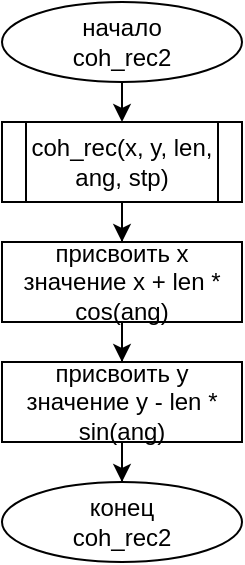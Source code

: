 <mxfile version="23.0.2" type="device">
  <diagram name="Страница — 1" id="xSi8o_CEGFzIxMCwnUtp">
    <mxGraphModel dx="1034" dy="557" grid="1" gridSize="10" guides="1" tooltips="1" connect="1" arrows="1" fold="1" page="1" pageScale="1" pageWidth="827" pageHeight="1169" math="0" shadow="0">
      <root>
        <mxCell id="0" />
        <mxCell id="1" parent="0" />
        <mxCell id="EvMY020I_bXEkGCb4IyW-5" value="" style="edgeStyle=orthogonalEdgeStyle;rounded=0;orthogonalLoop=1;jettySize=auto;html=1;" parent="1" source="EvMY020I_bXEkGCb4IyW-1" edge="1">
          <mxGeometry relative="1" as="geometry">
            <mxPoint x="420" y="300" as="targetPoint" />
          </mxGeometry>
        </mxCell>
        <mxCell id="EvMY020I_bXEkGCb4IyW-1" value="начало&lt;br&gt;coh_rec2" style="ellipse;whiteSpace=wrap;html=1;" parent="1" vertex="1">
          <mxGeometry x="360" y="240" width="120" height="40" as="geometry" />
        </mxCell>
        <mxCell id="EvMY020I_bXEkGCb4IyW-19" value="конец &lt;br&gt;coh_rec2" style="ellipse;whiteSpace=wrap;html=1;" parent="1" vertex="1">
          <mxGeometry x="360" y="480" width="120" height="40" as="geometry" />
        </mxCell>
        <mxCell id="EvMY020I_bXEkGCb4IyW-27" value="" style="edgeStyle=orthogonalEdgeStyle;rounded=0;orthogonalLoop=1;jettySize=auto;html=1;" parent="1" source="EvMY020I_bXEkGCb4IyW-23" target="EvMY020I_bXEkGCb4IyW-26" edge="1">
          <mxGeometry relative="1" as="geometry" />
        </mxCell>
        <mxCell id="EvMY020I_bXEkGCb4IyW-23" value="coh_rec(x, y, len, ang, stp)" style="shape=process;whiteSpace=wrap;html=1;backgroundOutline=1;" parent="1" vertex="1">
          <mxGeometry x="360" y="300" width="120" height="40" as="geometry" />
        </mxCell>
        <mxCell id="EvMY020I_bXEkGCb4IyW-29" value="" style="edgeStyle=orthogonalEdgeStyle;rounded=0;orthogonalLoop=1;jettySize=auto;html=1;" parent="1" source="EvMY020I_bXEkGCb4IyW-26" target="EvMY020I_bXEkGCb4IyW-28" edge="1">
          <mxGeometry relative="1" as="geometry" />
        </mxCell>
        <mxCell id="EvMY020I_bXEkGCb4IyW-26" value="присвоить x значение x + len * cos(ang)" style="rounded=0;whiteSpace=wrap;html=1;" parent="1" vertex="1">
          <mxGeometry x="360" y="360" width="120" height="40" as="geometry" />
        </mxCell>
        <mxCell id="EvMY020I_bXEkGCb4IyW-30" value="" style="edgeStyle=orthogonalEdgeStyle;rounded=0;orthogonalLoop=1;jettySize=auto;html=1;" parent="1" source="EvMY020I_bXEkGCb4IyW-28" target="EvMY020I_bXEkGCb4IyW-19" edge="1">
          <mxGeometry relative="1" as="geometry" />
        </mxCell>
        <mxCell id="EvMY020I_bXEkGCb4IyW-28" value="присвоить y значение y - len * sin(ang)" style="rounded=0;whiteSpace=wrap;html=1;" parent="1" vertex="1">
          <mxGeometry x="360" y="420" width="120" height="40" as="geometry" />
        </mxCell>
      </root>
    </mxGraphModel>
  </diagram>
</mxfile>
